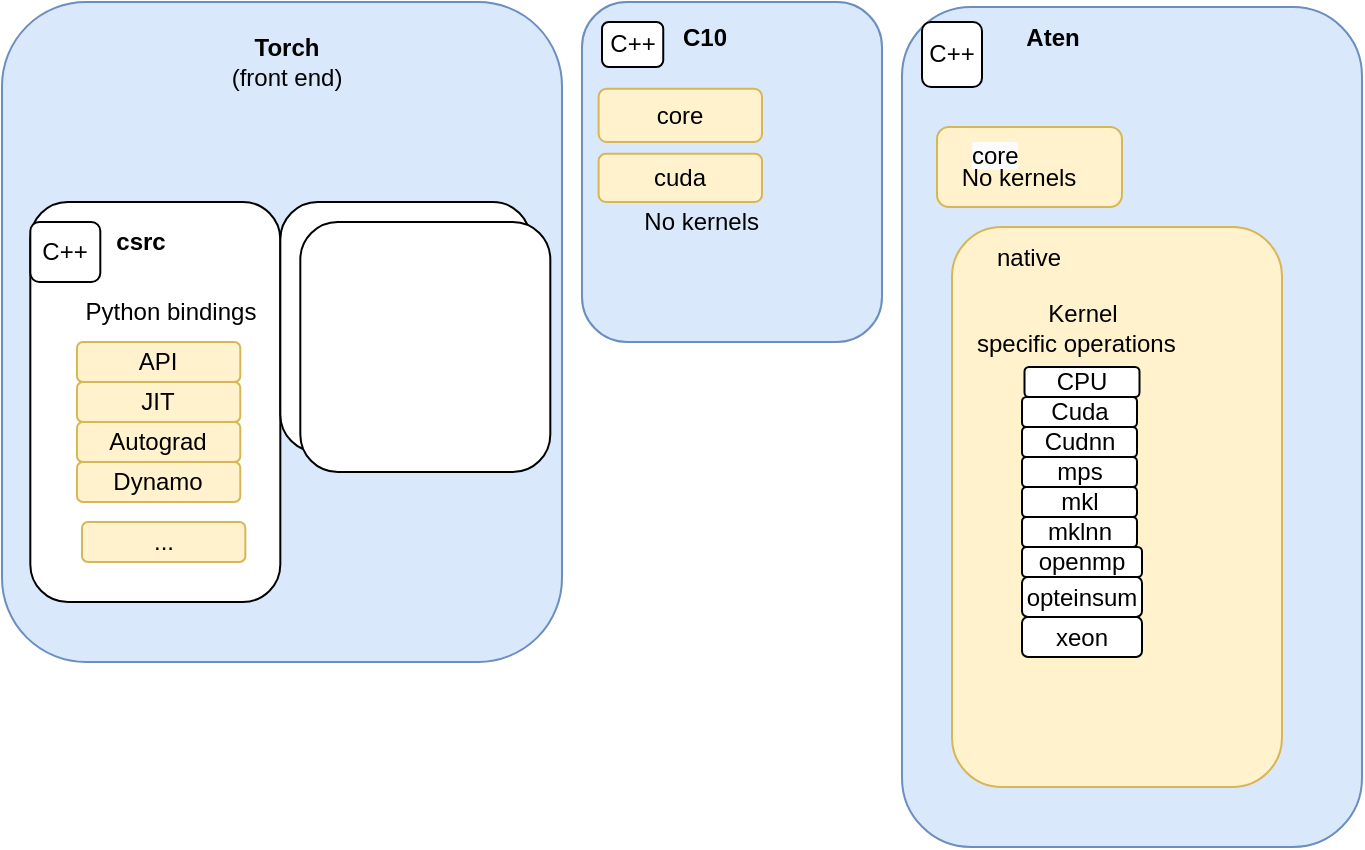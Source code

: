 <mxfile version="21.6.8" type="device">
  <diagram name="Page-1" id="CjloDdbV4OgBB1ZYnyfP">
    <mxGraphModel dx="1174" dy="655" grid="1" gridSize="10" guides="1" tooltips="1" connect="1" arrows="1" fold="1" page="1" pageScale="1" pageWidth="827" pageHeight="1169" math="0" shadow="0">
      <root>
        <mxCell id="0" />
        <mxCell id="1" parent="0" />
        <mxCell id="0JI8mg3jKsvvWk8YTlyi-1" value="" style="rounded=1;whiteSpace=wrap;html=1;fillColor=#dae8fc;strokeColor=#6c8ebf;" vertex="1" parent="1">
          <mxGeometry x="90" y="140" width="280" height="330" as="geometry" />
        </mxCell>
        <mxCell id="0JI8mg3jKsvvWk8YTlyi-2" value="" style="rounded=1;whiteSpace=wrap;html=1;" vertex="1" parent="1">
          <mxGeometry x="104.16" y="240" width="125" height="200" as="geometry" />
        </mxCell>
        <mxCell id="0JI8mg3jKsvvWk8YTlyi-3" value="" style="shape=image;verticalLabelPosition=bottom;labelBackgroundColor=default;verticalAlign=top;aspect=fixed;imageAspect=0;image=https://www.sketchappsources.com/resources/source-image/python-logo.png;" vertex="1" parent="1">
          <mxGeometry x="140" y="150" width="53.33" height="40" as="geometry" />
        </mxCell>
        <mxCell id="0JI8mg3jKsvvWk8YTlyi-4" value="&lt;b&gt;csrc&lt;/b&gt;" style="text;html=1;align=center;verticalAlign=middle;resizable=0;points=[];autosize=1;strokeColor=none;fillColor=none;" vertex="1" parent="1">
          <mxGeometry x="134.16" y="245" width="50" height="30" as="geometry" />
        </mxCell>
        <mxCell id="0JI8mg3jKsvvWk8YTlyi-5" value="C++" style="rounded=1;whiteSpace=wrap;html=1;" vertex="1" parent="1">
          <mxGeometry x="104.16" y="250" width="35" height="30" as="geometry" />
        </mxCell>
        <mxCell id="0JI8mg3jKsvvWk8YTlyi-6" value="Python bindings" style="text;html=1;align=center;verticalAlign=middle;resizable=0;points=[];autosize=1;strokeColor=none;fillColor=none;" vertex="1" parent="1">
          <mxGeometry x="119.16" y="280" width="110" height="30" as="geometry" />
        </mxCell>
        <mxCell id="0JI8mg3jKsvvWk8YTlyi-7" value="" style="rounded=1;whiteSpace=wrap;html=1;" vertex="1" parent="1">
          <mxGeometry x="229.16" y="240" width="125" height="125" as="geometry" />
        </mxCell>
        <mxCell id="0JI8mg3jKsvvWk8YTlyi-8" value="" style="rounded=1;whiteSpace=wrap;html=1;" vertex="1" parent="1">
          <mxGeometry x="239.16" y="250" width="125" height="125" as="geometry" />
        </mxCell>
        <mxCell id="0JI8mg3jKsvvWk8YTlyi-9" value="" style="shape=image;verticalLabelPosition=bottom;labelBackgroundColor=default;verticalAlign=top;aspect=fixed;imageAspect=0;image=https://www.sketchappsources.com/resources/source-image/python-logo.png;" vertex="1" parent="1">
          <mxGeometry x="280.83" y="240" width="53.33" height="40" as="geometry" />
        </mxCell>
        <mxCell id="0JI8mg3jKsvvWk8YTlyi-10" value="API" style="rounded=1;whiteSpace=wrap;html=1;fillColor=#fff2cc;strokeColor=#d6b656;" vertex="1" parent="1">
          <mxGeometry x="127.47" y="310" width="81.69" height="20" as="geometry" />
        </mxCell>
        <mxCell id="0JI8mg3jKsvvWk8YTlyi-11" value="JIT" style="rounded=1;whiteSpace=wrap;html=1;fillColor=#fff2cc;strokeColor=#d6b656;" vertex="1" parent="1">
          <mxGeometry x="127.47" y="330" width="81.69" height="20" as="geometry" />
        </mxCell>
        <mxCell id="0JI8mg3jKsvvWk8YTlyi-12" value="Autograd" style="rounded=1;whiteSpace=wrap;html=1;fillColor=#fff2cc;strokeColor=#d6b656;" vertex="1" parent="1">
          <mxGeometry x="127.47" y="350" width="81.69" height="20" as="geometry" />
        </mxCell>
        <mxCell id="0JI8mg3jKsvvWk8YTlyi-13" value="Dynamo" style="rounded=1;whiteSpace=wrap;html=1;fillColor=#fff2cc;strokeColor=#d6b656;" vertex="1" parent="1">
          <mxGeometry x="127.47" y="370" width="81.69" height="20" as="geometry" />
        </mxCell>
        <mxCell id="0JI8mg3jKsvvWk8YTlyi-14" value="..." style="rounded=1;whiteSpace=wrap;html=1;fillColor=#fff2cc;strokeColor=#d6b656;" vertex="1" parent="1">
          <mxGeometry x="129.99" y="400" width="81.69" height="20" as="geometry" />
        </mxCell>
        <mxCell id="0JI8mg3jKsvvWk8YTlyi-15" value="" style="rounded=1;whiteSpace=wrap;html=1;fillColor=#dae8fc;strokeColor=#6c8ebf;" vertex="1" parent="1">
          <mxGeometry x="380" y="140" width="150" height="170" as="geometry" />
        </mxCell>
        <mxCell id="0JI8mg3jKsvvWk8YTlyi-16" value="C++" style="rounded=1;whiteSpace=wrap;html=1;" vertex="1" parent="1">
          <mxGeometry x="390" y="150" width="30.62" height="22.5" as="geometry" />
        </mxCell>
        <mxCell id="0JI8mg3jKsvvWk8YTlyi-17" value="&lt;b&gt;C10&lt;/b&gt;" style="text;html=1;align=center;verticalAlign=middle;resizable=0;points=[];autosize=1;strokeColor=none;fillColor=none;" vertex="1" parent="1">
          <mxGeometry x="415.769" y="142.5" width="50" height="30" as="geometry" />
        </mxCell>
        <mxCell id="0JI8mg3jKsvvWk8YTlyi-18" value="core" style="rounded=1;whiteSpace=wrap;html=1;fillColor=#fff2cc;strokeColor=#d6b656;" vertex="1" parent="1">
          <mxGeometry x="388.31" y="183.33" width="81.69" height="26.67" as="geometry" />
        </mxCell>
        <mxCell id="0JI8mg3jKsvvWk8YTlyi-19" value="cuda" style="rounded=1;whiteSpace=wrap;html=1;fillColor=#fff2cc;strokeColor=#d6b656;" vertex="1" parent="1">
          <mxGeometry x="388.31" y="215.83" width="81.69" height="24.17" as="geometry" />
        </mxCell>
        <mxCell id="0JI8mg3jKsvvWk8YTlyi-20" value="No kernels&amp;nbsp;" style="text;html=1;align=center;verticalAlign=middle;resizable=0;points=[];autosize=1;strokeColor=none;fillColor=none;" vertex="1" parent="1">
          <mxGeometry x="400.77" y="235" width="80" height="30" as="geometry" />
        </mxCell>
        <mxCell id="0JI8mg3jKsvvWk8YTlyi-21" value="&lt;b style=&quot;border-color: var(--border-color);&quot;&gt;Torch&lt;/b&gt;&lt;br style=&quot;border-color: var(--border-color);&quot;&gt;(front end)" style="text;html=1;align=center;verticalAlign=middle;resizable=0;points=[];autosize=1;strokeColor=none;fillColor=none;" vertex="1" parent="1">
          <mxGeometry x="192.08" y="150" width="80" height="40" as="geometry" />
        </mxCell>
        <mxCell id="0JI8mg3jKsvvWk8YTlyi-22" value="" style="rounded=1;whiteSpace=wrap;html=1;fillColor=#dae8fc;strokeColor=#6c8ebf;" vertex="1" parent="1">
          <mxGeometry x="540" y="142.5" width="230" height="420" as="geometry" />
        </mxCell>
        <mxCell id="0JI8mg3jKsvvWk8YTlyi-23" value="&lt;b&gt;Aten&lt;/b&gt;" style="text;html=1;align=center;verticalAlign=middle;resizable=0;points=[];autosize=1;strokeColor=none;fillColor=none;" vertex="1" parent="1">
          <mxGeometry x="590" y="142.5" width="50" height="30" as="geometry" />
        </mxCell>
        <mxCell id="0JI8mg3jKsvvWk8YTlyi-24" value="C++" style="rounded=1;whiteSpace=wrap;html=1;" vertex="1" parent="1">
          <mxGeometry x="550" y="150" width="30" height="32.5" as="geometry" />
        </mxCell>
        <mxCell id="0JI8mg3jKsvvWk8YTlyi-25" value="" style="rounded=1;whiteSpace=wrap;html=1;fillColor=#fff2cc;strokeColor=#d6b656;" vertex="1" parent="1">
          <mxGeometry x="557.5" y="202.5" width="92.5" height="40" as="geometry" />
        </mxCell>
        <mxCell id="0JI8mg3jKsvvWk8YTlyi-26" value="" style="rounded=1;whiteSpace=wrap;html=1;fillColor=#fff2cc;strokeColor=#d6b656;" vertex="1" parent="1">
          <mxGeometry x="565" y="252.5" width="165" height="280" as="geometry" />
        </mxCell>
        <mxCell id="0JI8mg3jKsvvWk8YTlyi-27" value="native" style="text;html=1;align=center;verticalAlign=middle;resizable=0;points=[];autosize=1;strokeColor=none;fillColor=none;" vertex="1" parent="1">
          <mxGeometry x="572.5" y="252.5" width="60" height="30" as="geometry" />
        </mxCell>
        <mxCell id="0JI8mg3jKsvvWk8YTlyi-28" value="Kernel&lt;br style=&quot;border-color: var(--border-color);&quot;&gt;specific operations&amp;nbsp;&amp;nbsp;" style="text;html=1;align=center;verticalAlign=middle;resizable=0;points=[];autosize=1;strokeColor=none;fillColor=none;" vertex="1" parent="1">
          <mxGeometry x="565" y="282.5" width="130" height="40" as="geometry" />
        </mxCell>
        <mxCell id="0JI8mg3jKsvvWk8YTlyi-29" value="" style="group" vertex="1" connectable="0" parent="1">
          <mxGeometry x="600" y="322.5" width="60" height="145" as="geometry" />
        </mxCell>
        <mxCell id="0JI8mg3jKsvvWk8YTlyi-30" value="Cuda" style="rounded=1;whiteSpace=wrap;html=1;" vertex="1" parent="0JI8mg3jKsvvWk8YTlyi-29">
          <mxGeometry y="15" width="57.5" height="15" as="geometry" />
        </mxCell>
        <mxCell id="0JI8mg3jKsvvWk8YTlyi-31" value="mps" style="rounded=1;whiteSpace=wrap;html=1;" vertex="1" parent="0JI8mg3jKsvvWk8YTlyi-29">
          <mxGeometry y="45" width="57.5" height="15" as="geometry" />
        </mxCell>
        <mxCell id="0JI8mg3jKsvvWk8YTlyi-32" value="Cudnn" style="rounded=1;whiteSpace=wrap;html=1;" vertex="1" parent="0JI8mg3jKsvvWk8YTlyi-29">
          <mxGeometry y="30" width="57.5" height="15" as="geometry" />
        </mxCell>
        <mxCell id="0JI8mg3jKsvvWk8YTlyi-33" value="mklnn" style="rounded=1;whiteSpace=wrap;html=1;" vertex="1" parent="0JI8mg3jKsvvWk8YTlyi-29">
          <mxGeometry y="75" width="57.5" height="15" as="geometry" />
        </mxCell>
        <mxCell id="0JI8mg3jKsvvWk8YTlyi-34" value="xeon" style="rounded=1;whiteSpace=wrap;html=1;" vertex="1" parent="0JI8mg3jKsvvWk8YTlyi-29">
          <mxGeometry y="125" width="60" height="20" as="geometry" />
        </mxCell>
        <mxCell id="0JI8mg3jKsvvWk8YTlyi-35" value="opteinsum" style="rounded=1;whiteSpace=wrap;html=1;" vertex="1" parent="0JI8mg3jKsvvWk8YTlyi-29">
          <mxGeometry y="105" width="60" height="20" as="geometry" />
        </mxCell>
        <mxCell id="0JI8mg3jKsvvWk8YTlyi-36" value="openmp" style="rounded=1;whiteSpace=wrap;html=1;" vertex="1" parent="0JI8mg3jKsvvWk8YTlyi-29">
          <mxGeometry y="90" width="60" height="15" as="geometry" />
        </mxCell>
        <mxCell id="0JI8mg3jKsvvWk8YTlyi-37" value="mkl" style="rounded=1;whiteSpace=wrap;html=1;" vertex="1" parent="0JI8mg3jKsvvWk8YTlyi-29">
          <mxGeometry y="60" width="57.5" height="15" as="geometry" />
        </mxCell>
        <mxCell id="0JI8mg3jKsvvWk8YTlyi-38" value="CPU" style="rounded=1;whiteSpace=wrap;html=1;" vertex="1" parent="0JI8mg3jKsvvWk8YTlyi-29">
          <mxGeometry x="1.25" width="57.5" height="15" as="geometry" />
        </mxCell>
        <mxCell id="0JI8mg3jKsvvWk8YTlyi-39" value="&lt;span style=&quot;color: rgb(0, 0, 0); font-family: Helvetica; font-size: 12px; font-style: normal; font-variant-ligatures: normal; font-variant-caps: normal; font-weight: 400; letter-spacing: normal; orphans: 2; text-align: center; text-indent: 0px; text-transform: none; widows: 2; word-spacing: 0px; -webkit-text-stroke-width: 0px; background-color: rgb(251, 251, 251); text-decoration-thickness: initial; text-decoration-style: initial; text-decoration-color: initial; float: none; display: inline !important;&quot;&gt;core&lt;/span&gt;" style="text;whiteSpace=wrap;html=1;" vertex="1" parent="1">
          <mxGeometry x="572.5" y="202.5" width="30" height="20" as="geometry" />
        </mxCell>
        <mxCell id="0JI8mg3jKsvvWk8YTlyi-40" value="No kernels" style="text;html=1;align=center;verticalAlign=middle;resizable=0;points=[];autosize=1;strokeColor=none;fillColor=none;" vertex="1" parent="1">
          <mxGeometry x="557.5" y="212.5" width="80" height="30" as="geometry" />
        </mxCell>
      </root>
    </mxGraphModel>
  </diagram>
</mxfile>
